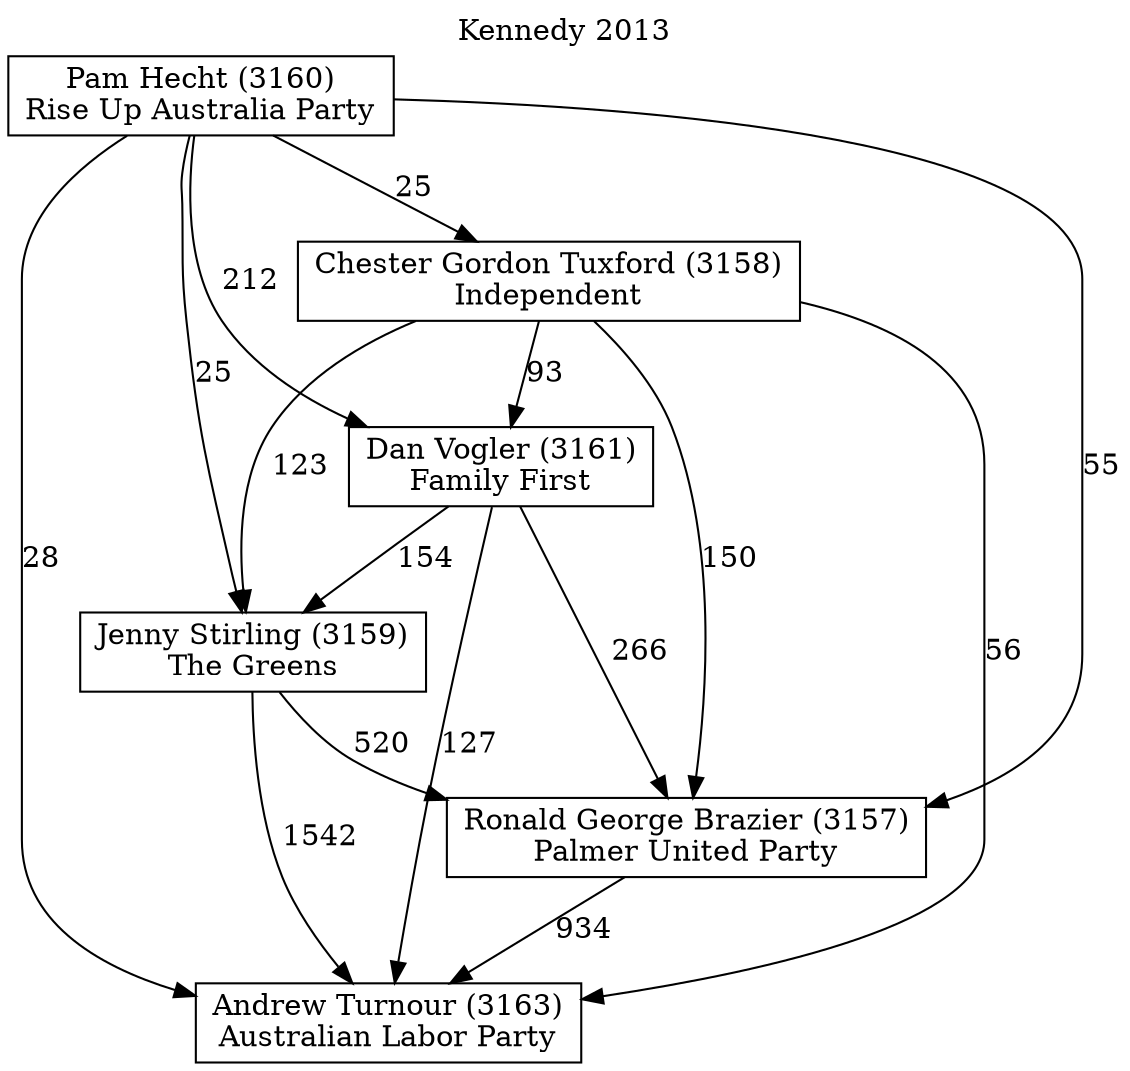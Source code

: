 // House preference flow
digraph "Andrew Turnour (3163)_Kennedy_2013" {
	graph [label="Kennedy 2013" labelloc=t mclimit=10]
	node [shape=box]
	"Andrew Turnour (3163)" [label="Andrew Turnour (3163)
Australian Labor Party"]
	"Ronald George Brazier (3157)" [label="Ronald George Brazier (3157)
Palmer United Party"]
	"Jenny Stirling (3159)" [label="Jenny Stirling (3159)
The Greens"]
	"Dan Vogler (3161)" [label="Dan Vogler (3161)
Family First"]
	"Chester Gordon Tuxford (3158)" [label="Chester Gordon Tuxford (3158)
Independent"]
	"Pam Hecht (3160)" [label="Pam Hecht (3160)
Rise Up Australia Party"]
	"Ronald George Brazier (3157)" -> "Andrew Turnour (3163)" [label=934]
	"Jenny Stirling (3159)" -> "Ronald George Brazier (3157)" [label=520]
	"Dan Vogler (3161)" -> "Jenny Stirling (3159)" [label=154]
	"Chester Gordon Tuxford (3158)" -> "Dan Vogler (3161)" [label=93]
	"Pam Hecht (3160)" -> "Chester Gordon Tuxford (3158)" [label=25]
	"Jenny Stirling (3159)" -> "Andrew Turnour (3163)" [label=1542]
	"Dan Vogler (3161)" -> "Andrew Turnour (3163)" [label=127]
	"Chester Gordon Tuxford (3158)" -> "Andrew Turnour (3163)" [label=56]
	"Pam Hecht (3160)" -> "Andrew Turnour (3163)" [label=28]
	"Pam Hecht (3160)" -> "Dan Vogler (3161)" [label=212]
	"Chester Gordon Tuxford (3158)" -> "Jenny Stirling (3159)" [label=123]
	"Pam Hecht (3160)" -> "Jenny Stirling (3159)" [label=25]
	"Dan Vogler (3161)" -> "Ronald George Brazier (3157)" [label=266]
	"Chester Gordon Tuxford (3158)" -> "Ronald George Brazier (3157)" [label=150]
	"Pam Hecht (3160)" -> "Ronald George Brazier (3157)" [label=55]
}
